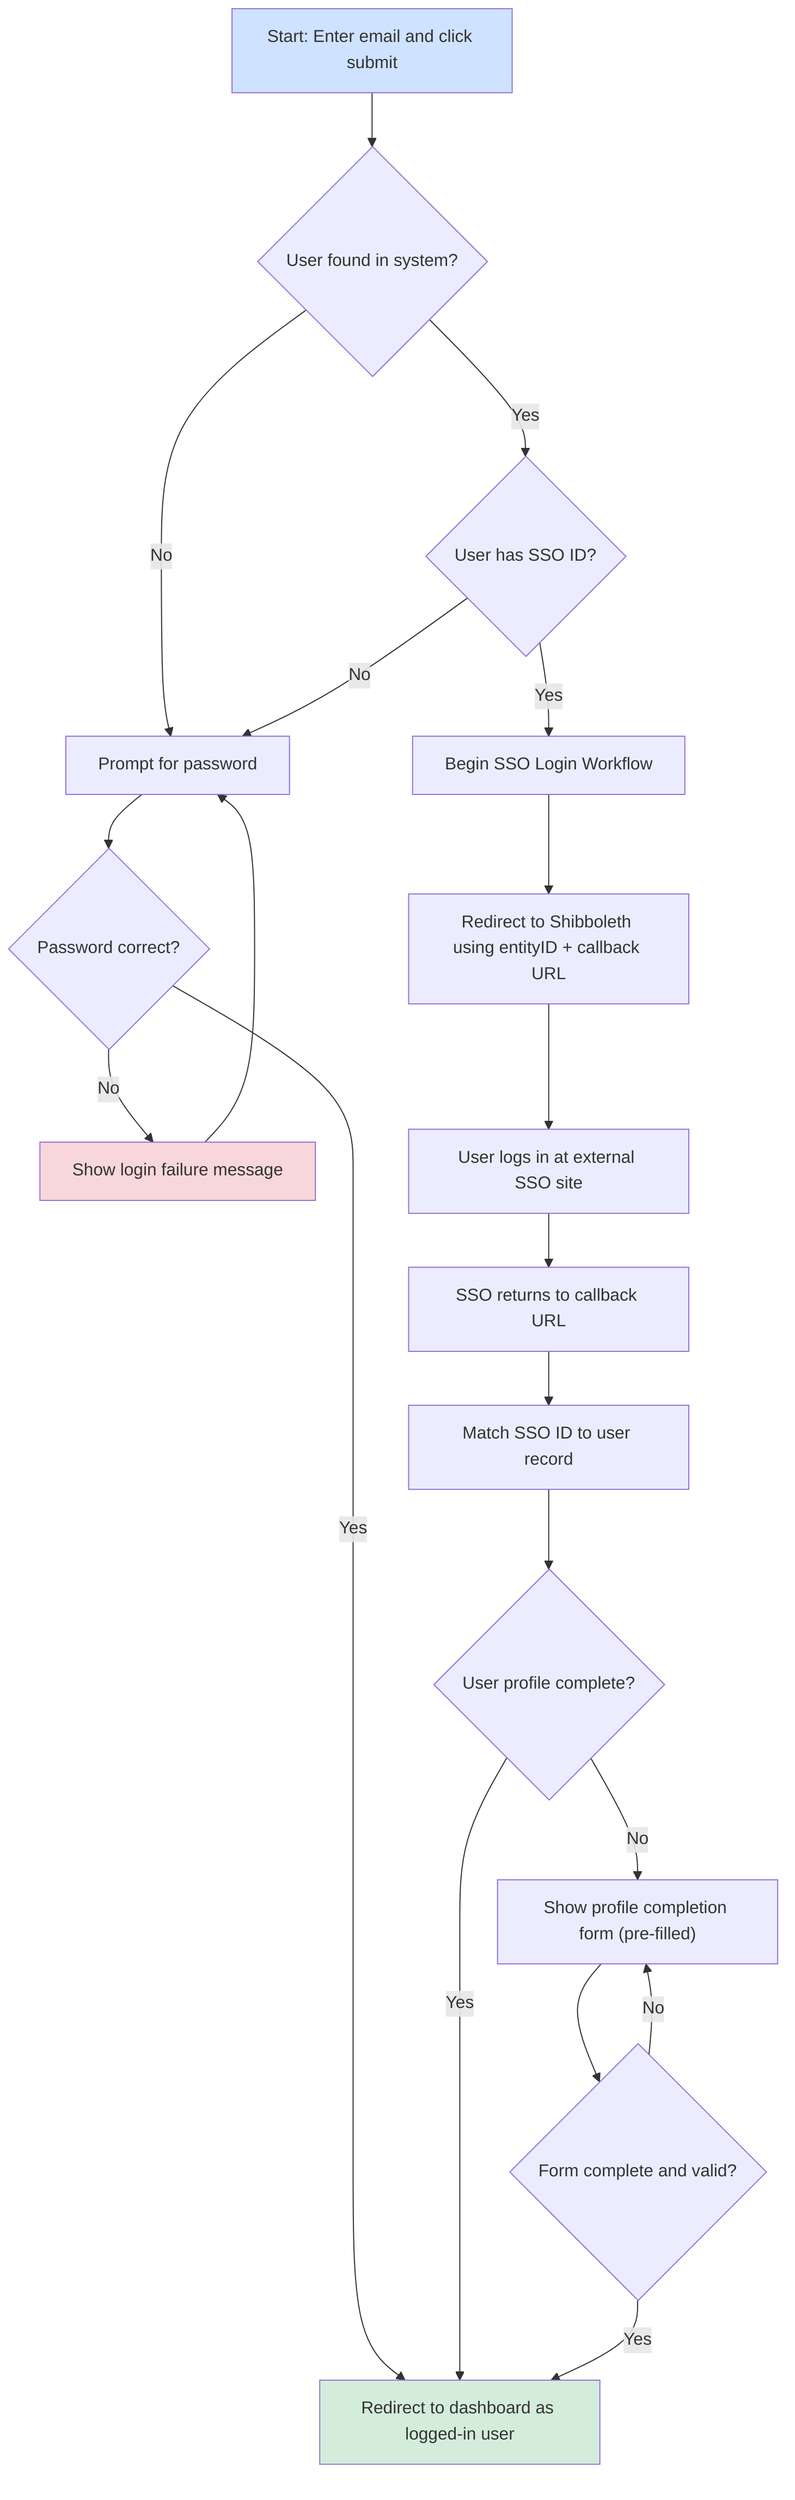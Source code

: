 flowchart TD
  A[Start: Enter email and click submit]

  A --> B{User found in system?}
  B -- No --> D[Prompt for password]
  B -- Yes --> C{User has SSO ID?}
  C -- No --> D
  C -- Yes --> SSO1[Begin SSO Login Workflow]

  D --> E{Password correct?}
  E -- No --> E1[Show login failure message]
  E1 --> D
  E -- Yes --> F[Redirect to dashboard as logged-in user]

  SSO1 --> S1["Redirect to Shibboleth using entityID + callback URL"]
  S1 --> S2["User logs in at external SSO site"]
  S2 --> S3["SSO returns to callback URL"]
  S3 --> S4["Match SSO ID to user record"]

  S4 --> S5{User profile complete?}
  S5 -- Yes --> F
  S5 -- No --> S6["Show profile completion form (pre-filled)"]
  S6 --> S7{Form complete and valid?}
  S7 -- No --> S6
  S7 -- Yes --> F

  style A fill:#cfe2ff
  style F fill:#d4edda
  style E1 fill:#f8d7da